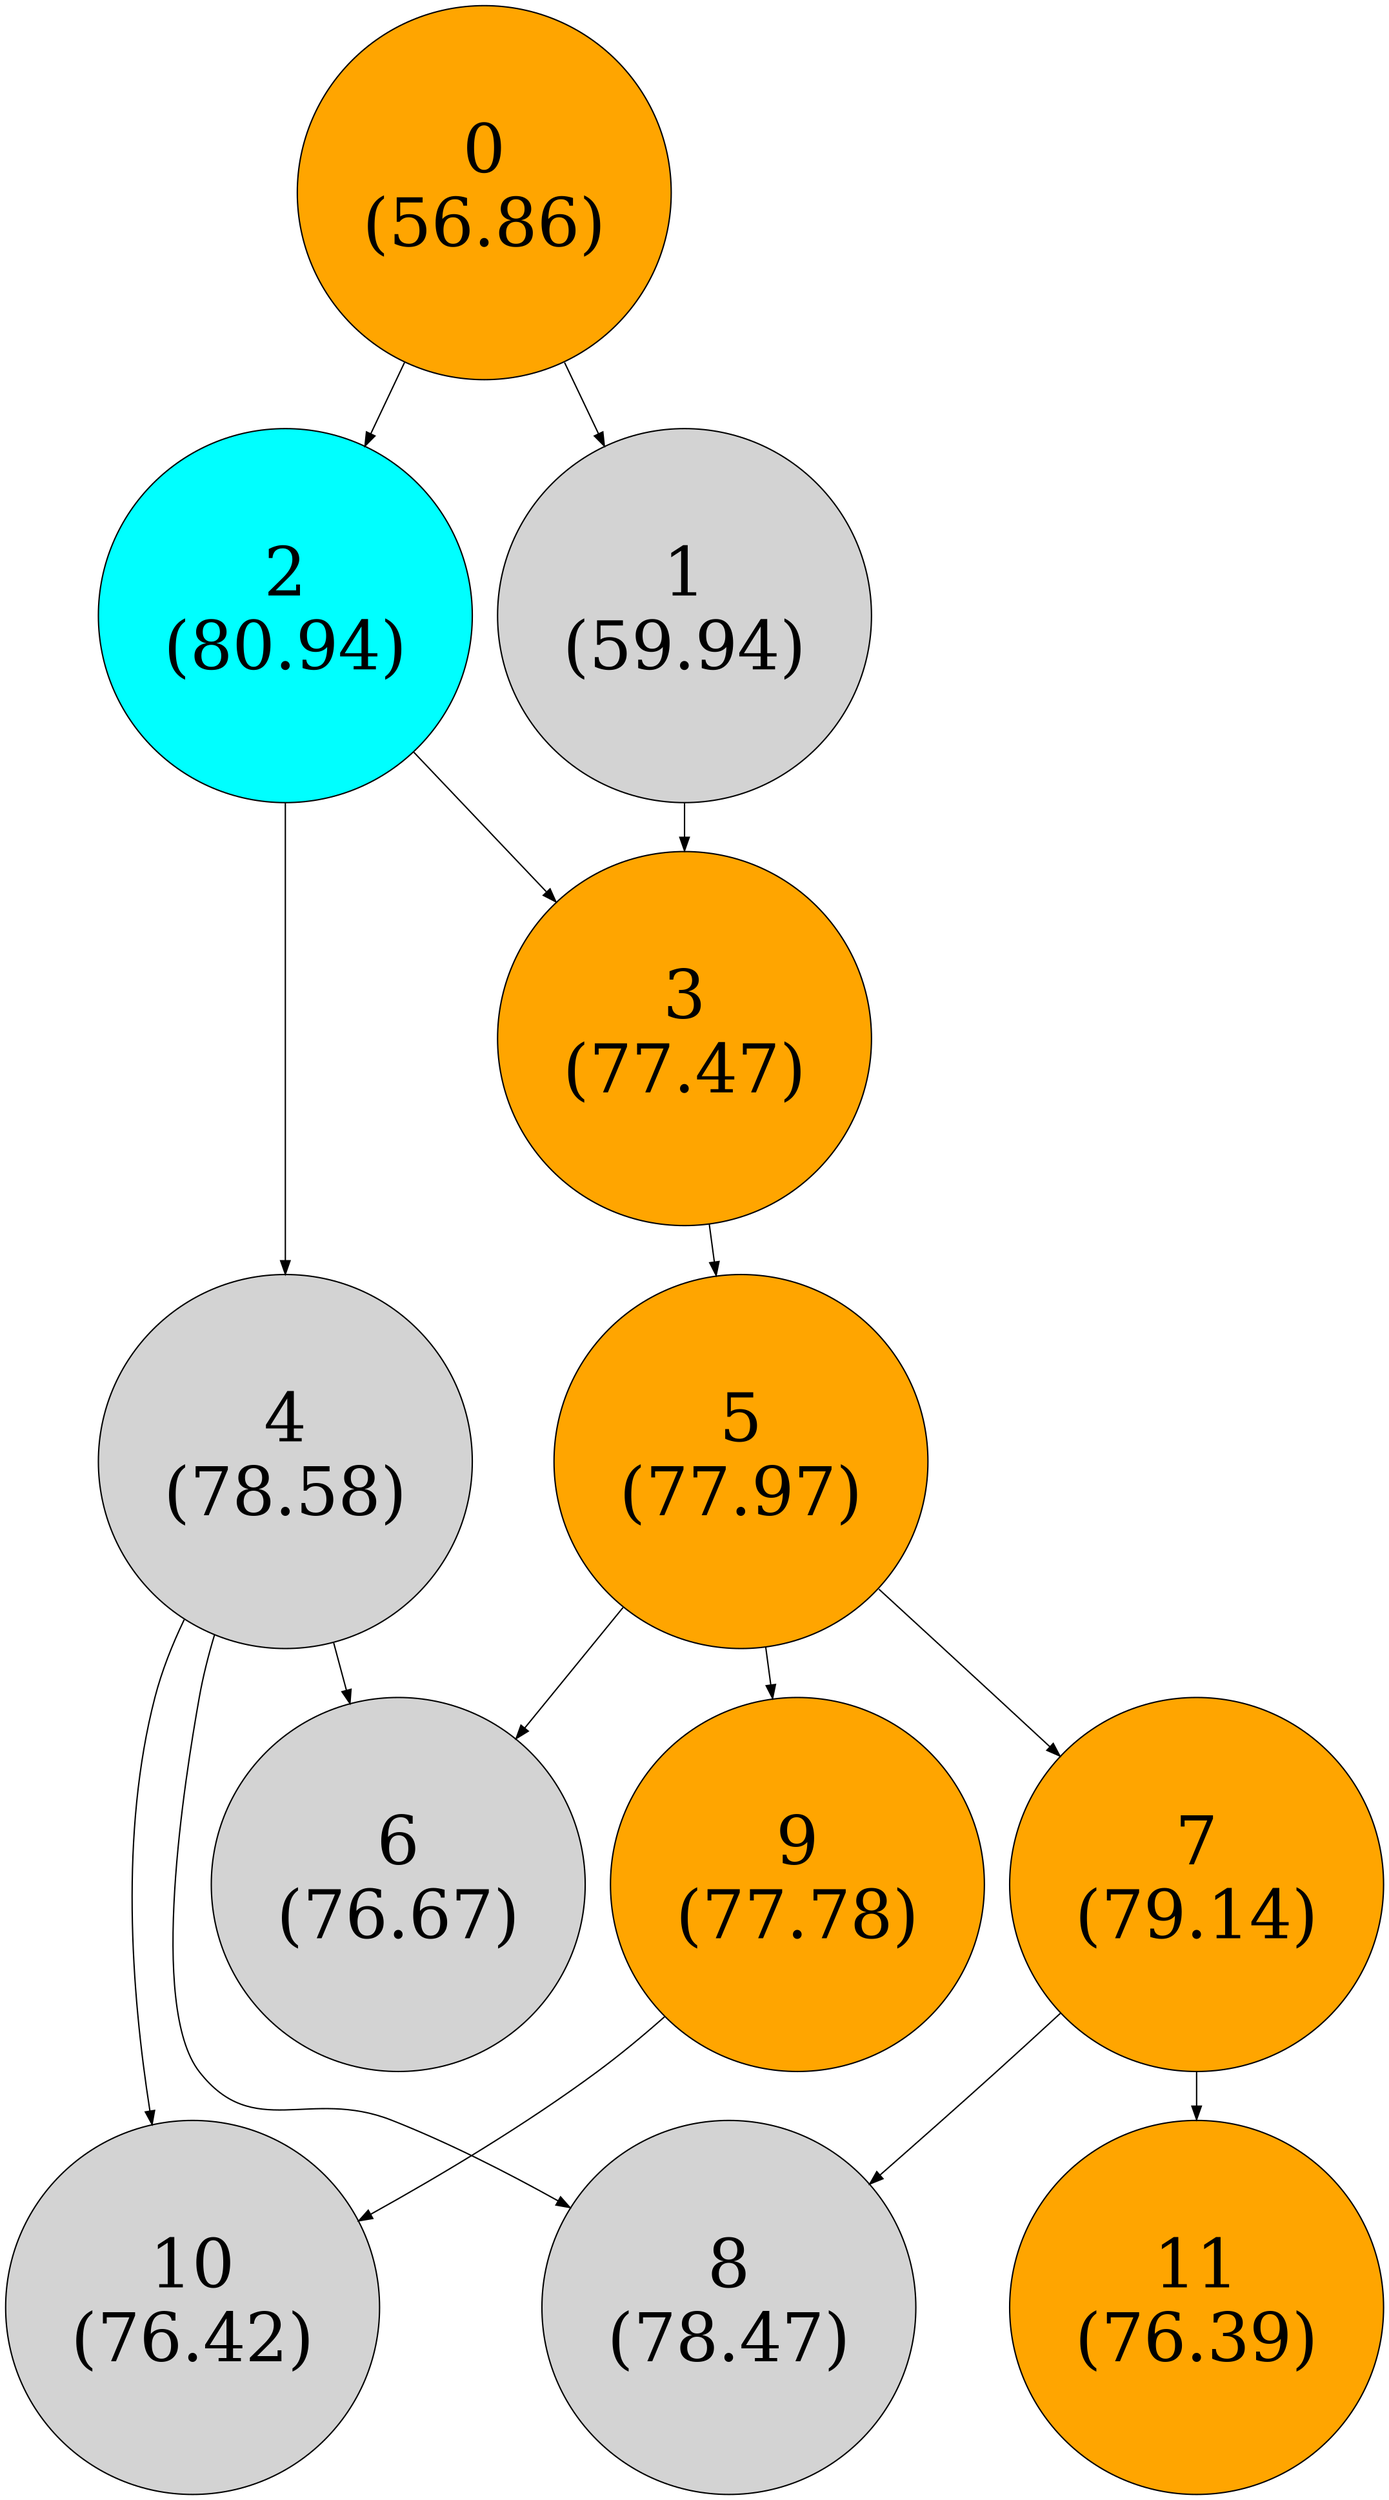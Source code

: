 digraph G {
    node [style=filled, shape=circle, fontsize=50];
    0 [label="0\n(56.86)", fillcolor=orange, fontcolor=black];
    1 [label="1\n(59.94)"];
    2 [label="2\n(80.94)", fillcolor=cyan, fontcolor=black];
    3 [label="3\n(77.47)", fillcolor=orange, fontcolor=black];
    4 [label="4\n(78.58)"];
    5 [label="5\n(77.97)", fillcolor=orange, fontcolor=black];
    6 [label="6\n(76.67)"];
    7 [label="7\n(79.14)", fillcolor=orange, fontcolor=black];
    8 [label="8\n(78.47)"];
    9 [label="9\n(77.78)", fillcolor=orange, fontcolor=black];
    10 [label="10\n(76.42)"];
    11 [label="11\n(76.39)", fillcolor=orange, fontcolor=black];
    0 -> 1;
    0 -> 2;
    1 -> 3;
    2 -> 3;
    2 -> 4;
    3 -> 5;
    4 -> 6;
    5 -> 6;
    5 -> 7;
    4 -> 8;
    7 -> 8;
    5 -> 9;
    4 -> 10;
    9 -> 10;
    7 -> 11;
}